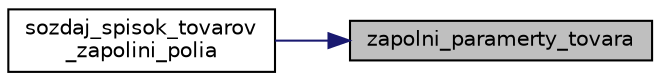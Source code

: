 digraph "zapolni_paramerty_tovara"
{
 // LATEX_PDF_SIZE
  edge [fontname="Helvetica",fontsize="10",labelfontname="Helvetica",labelfontsize="10"];
  node [fontname="Helvetica",fontsize="10",shape=record];
  rankdir="RL";
  Node1 [label="zapolni_paramerty_tovara",height=0.2,width=0.4,color="black", fillcolor="grey75", style="filled", fontcolor="black",tooltip=" "];
  Node1 -> Node2 [dir="back",color="midnightblue",fontsize="10",style="solid",fontname="Helvetica"];
  Node2 [label="sozdaj_spisok_tovarov\l_zapolini_polia",height=0.2,width=0.4,color="black", fillcolor="white", style="filled",URL="$d9/df5/namespaceexecute__products.html#af7b6b7beec4d6444de10872972960657",tooltip=" "];
}
